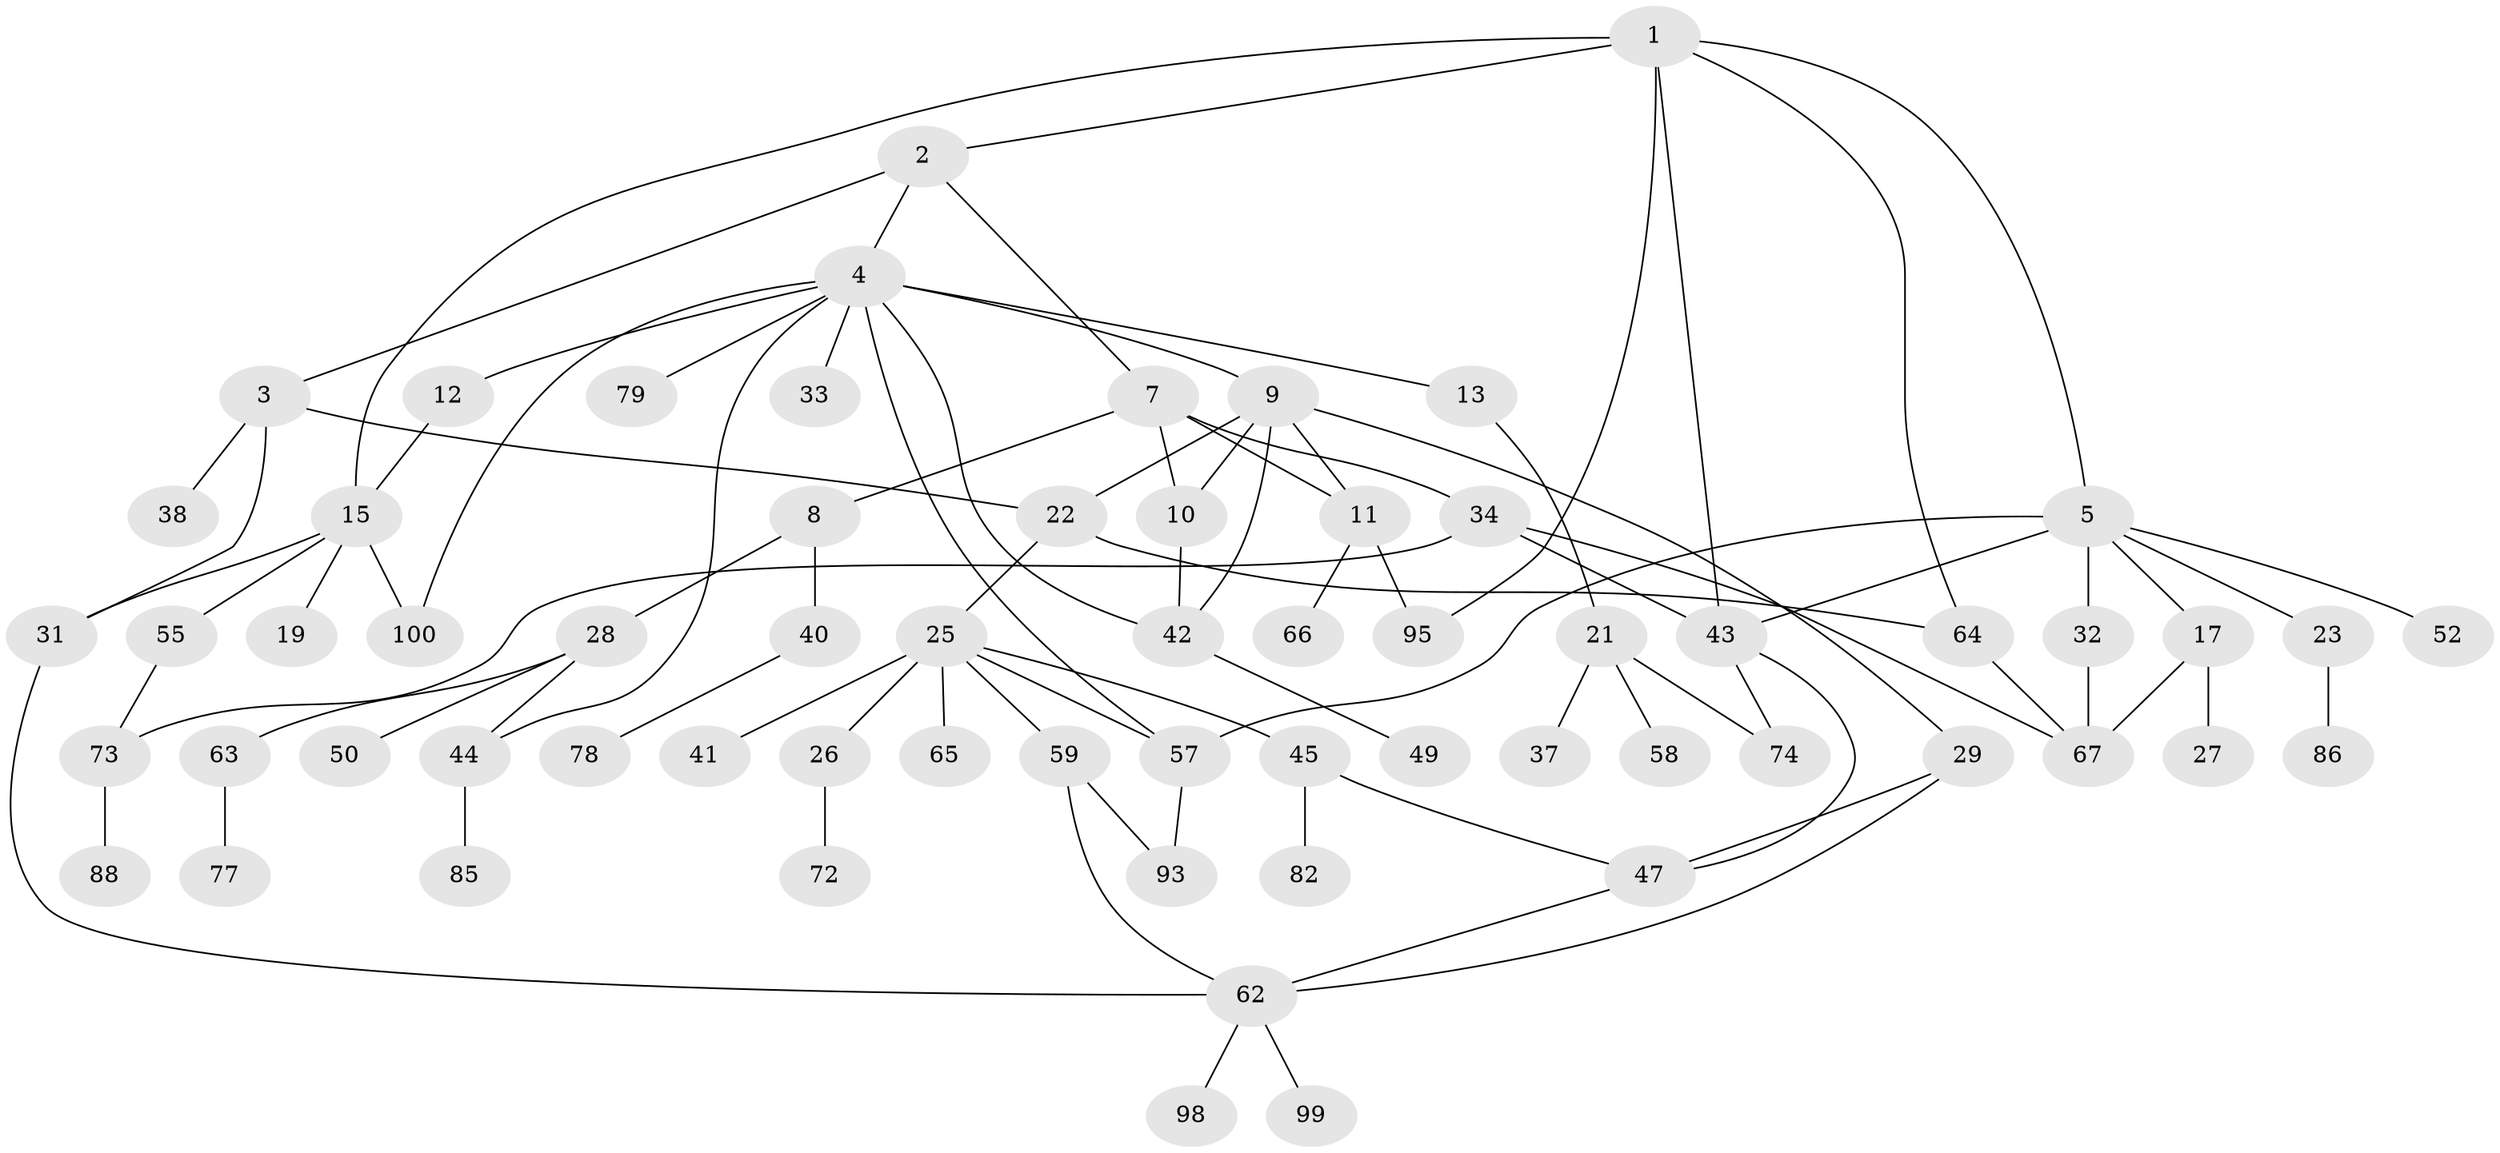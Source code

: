 // original degree distribution, {7: 0.02, 5: 0.06, 3: 0.24, 8: 0.01, 4: 0.1, 2: 0.24, 1: 0.32, 6: 0.01}
// Generated by graph-tools (version 1.1) at 2025/38/02/21/25 10:38:51]
// undirected, 64 vertices, 89 edges
graph export_dot {
graph [start="1"]
  node [color=gray90,style=filled];
  1 [super="+83"];
  2 [super="+90"];
  3 [super="+20"];
  4 [super="+75"];
  5 [super="+6"];
  7 [super="+91"];
  8 [super="+80"];
  9 [super="+14"];
  10 [super="+30"];
  11 [super="+16"];
  12;
  13;
  15 [super="+18"];
  17;
  19;
  21 [super="+24"];
  22 [super="+56"];
  23 [super="+39"];
  25 [super="+35"];
  26;
  27;
  28 [super="+36"];
  29;
  31 [super="+70"];
  32 [super="+51"];
  33;
  34 [super="+61"];
  37;
  38 [super="+53"];
  40 [super="+54"];
  41 [super="+84"];
  42 [super="+97"];
  43 [super="+48"];
  44 [super="+46"];
  45 [super="+68"];
  47 [super="+71"];
  49;
  50 [super="+76"];
  52;
  55;
  57 [super="+92"];
  58;
  59 [super="+60"];
  62 [super="+81"];
  63 [super="+69"];
  64;
  65;
  66;
  67 [super="+94"];
  72;
  73;
  74;
  77 [super="+89"];
  78;
  79;
  82;
  85;
  86 [super="+87"];
  88;
  93;
  95 [super="+96"];
  98;
  99;
  100;
  1 -- 2;
  1 -- 5;
  1 -- 15;
  1 -- 64;
  1 -- 95;
  1 -- 43;
  2 -- 3;
  2 -- 4;
  2 -- 7;
  3 -- 22;
  3 -- 38;
  3 -- 31;
  4 -- 9;
  4 -- 12;
  4 -- 13;
  4 -- 33;
  4 -- 100;
  4 -- 42;
  4 -- 57;
  4 -- 44;
  4 -- 79;
  5 -- 17;
  5 -- 57;
  5 -- 32;
  5 -- 52;
  5 -- 23;
  5 -- 43;
  7 -- 8;
  7 -- 34;
  7 -- 10;
  7 -- 11;
  8 -- 28;
  8 -- 40;
  9 -- 10;
  9 -- 11;
  9 -- 42;
  9 -- 29;
  9 -- 22;
  10 -- 42;
  11 -- 66;
  11 -- 95;
  12 -- 15;
  13 -- 21;
  15 -- 19;
  15 -- 55;
  15 -- 100;
  15 -- 31;
  17 -- 27;
  17 -- 67;
  21 -- 37;
  21 -- 58;
  21 -- 74;
  22 -- 25;
  22 -- 64;
  23 -- 86;
  25 -- 26;
  25 -- 41;
  25 -- 45;
  25 -- 59;
  25 -- 65;
  25 -- 57;
  26 -- 72;
  28 -- 50;
  28 -- 44;
  28 -- 63;
  29 -- 47;
  29 -- 62;
  31 -- 62;
  32 -- 67;
  34 -- 67;
  34 -- 73;
  34 -- 43;
  40 -- 78;
  42 -- 49;
  43 -- 47;
  43 -- 74;
  44 -- 85;
  45 -- 82;
  45 -- 47;
  47 -- 62;
  55 -- 73;
  57 -- 93;
  59 -- 93;
  59 -- 62;
  62 -- 98;
  62 -- 99;
  63 -- 77;
  64 -- 67;
  73 -- 88;
}
